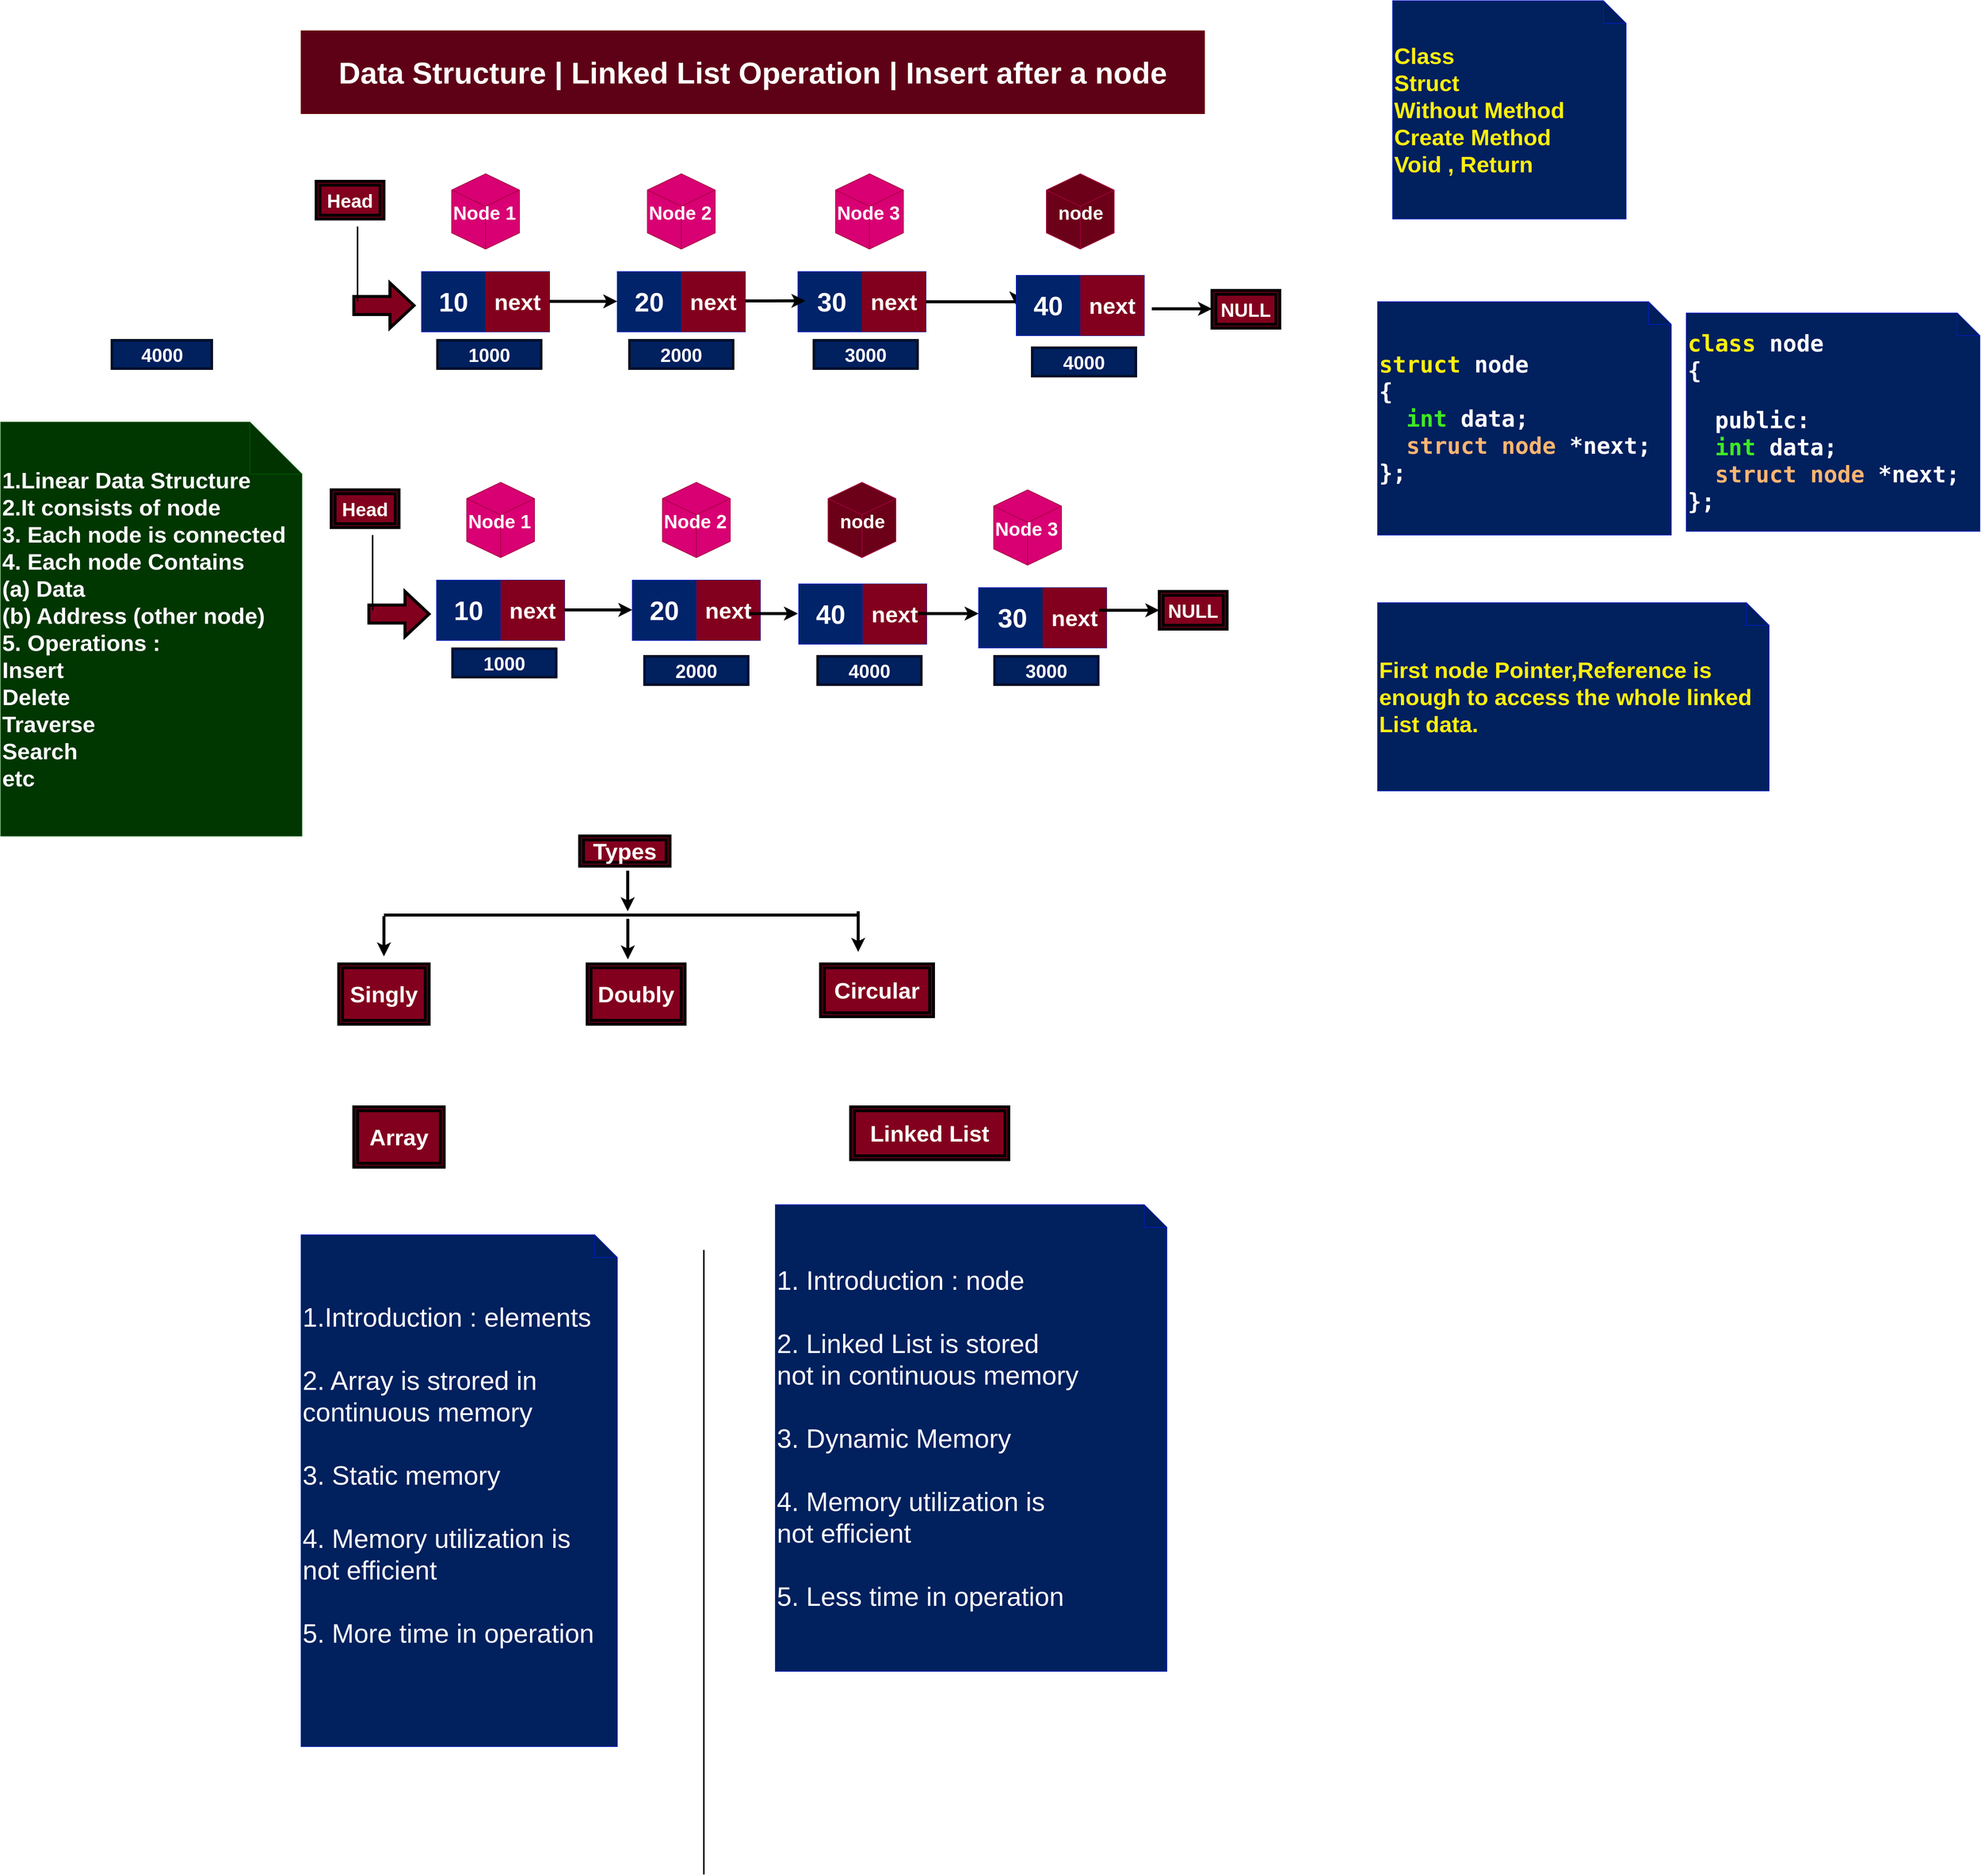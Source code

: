 <mxfile version="15.4.0" type="device"><diagram id="kLcREWV7JZikotNgGeFt" name="Page-1"><mxGraphModel dx="2586" dy="1838" grid="1" gridSize="10" guides="1" tooltips="1" connect="1" arrows="1" fold="1" page="1" pageScale="1" pageWidth="850" pageHeight="1100" math="0" shadow="0"><root><mxCell id="0"/><mxCell id="1" parent="0"/><mxCell id="FX4OYC9LNaWPf0s1jnYQ-1" value="&lt;font style=&quot;font-size: 40px&quot;&gt;&lt;b&gt;Data Structure | Linked List Operation | Insert after a node&lt;br&gt;&lt;/b&gt;&lt;/font&gt;" style="rounded=0;whiteSpace=wrap;html=1;fillColor=#5E0016;strokeColor=#6F0000;fontColor=#ffffff;" parent="1" vertex="1"><mxGeometry x="360" y="-130" width="1200" height="110" as="geometry"/></mxCell><mxCell id="FX4OYC9LNaWPf0s1jnYQ-2" value="&lt;font style=&quot;font-size: 30px&quot;&gt;&lt;b&gt;1.Linear Data Structure&amp;nbsp;&lt;br&gt;2.It consists of node&lt;br&gt;3. Each node is connected&lt;br&gt;4. Each node Contains&lt;br&gt;(a) Data&amp;nbsp;&lt;br&gt;(b) Address (other node)&lt;br&gt;5. Operations :&lt;br&gt;Insert&lt;br&gt;Delete&lt;br&gt;Traverse&lt;br&gt;Search&lt;br&gt;etc&lt;br&gt;&lt;/b&gt;&lt;/font&gt;" style="shape=note;whiteSpace=wrap;html=1;backgroundOutline=1;darkOpacity=0.05;fillColor=#003600;size=69;strokeColor=#005700;fontColor=#ffffff;align=left;" parent="1" vertex="1"><mxGeometry x="-39" y="390" width="400" height="550" as="geometry"/></mxCell><mxCell id="FX4OYC9LNaWPf0s1jnYQ-4" value="" style="shape=table;startSize=0;container=1;collapsible=0;childLayout=tableLayout;fillColor=#002369;strokeColor=#001DBC;fontColor=#ffffff;" parent="1" vertex="1"><mxGeometry x="520" y="190" width="170" height="80" as="geometry"/></mxCell><mxCell id="FX4OYC9LNaWPf0s1jnYQ-5" value="" style="shape=partialRectangle;collapsible=0;dropTarget=0;pointerEvents=0;fillColor=none;top=0;left=0;bottom=0;right=0;points=[[0,0.5],[1,0.5]];portConstraint=eastwest;" parent="FX4OYC9LNaWPf0s1jnYQ-4" vertex="1"><mxGeometry width="170" height="80" as="geometry"/></mxCell><mxCell id="FX4OYC9LNaWPf0s1jnYQ-6" value="&lt;b&gt;&lt;font style=&quot;font-size: 35px&quot; color=&quot;#ffffff&quot;&gt;10&lt;/font&gt;&lt;/b&gt;" style="shape=partialRectangle;html=1;whiteSpace=wrap;connectable=0;overflow=hidden;fillColor=none;top=0;left=0;bottom=0;right=0;pointerEvents=1;" parent="FX4OYC9LNaWPf0s1jnYQ-5" vertex="1"><mxGeometry width="85" height="80" as="geometry"><mxRectangle width="85" height="80" as="alternateBounds"/></mxGeometry></mxCell><mxCell id="FX4OYC9LNaWPf0s1jnYQ-7" value="&lt;b style=&quot;font-size: 30px&quot;&gt;next&lt;/b&gt;" style="shape=partialRectangle;html=1;whiteSpace=wrap;connectable=0;overflow=hidden;fillColor=#82001E;top=0;left=0;bottom=0;right=0;pointerEvents=1;strokeColor=#6F0000;fontColor=#ffffff;" parent="FX4OYC9LNaWPf0s1jnYQ-5" vertex="1"><mxGeometry x="85" width="85" height="80" as="geometry"><mxRectangle width="85" height="80" as="alternateBounds"/></mxGeometry></mxCell><mxCell id="FX4OYC9LNaWPf0s1jnYQ-8" value="" style="shape=table;startSize=0;container=1;collapsible=0;childLayout=tableLayout;fillColor=#002369;strokeColor=#001DBC;fontColor=#ffffff;" parent="1" vertex="1"><mxGeometry x="780" y="190" width="170" height="80" as="geometry"/></mxCell><mxCell id="FX4OYC9LNaWPf0s1jnYQ-9" value="" style="shape=partialRectangle;collapsible=0;dropTarget=0;pointerEvents=0;fillColor=none;top=0;left=0;bottom=0;right=0;points=[[0,0.5],[1,0.5]];portConstraint=eastwest;" parent="FX4OYC9LNaWPf0s1jnYQ-8" vertex="1"><mxGeometry width="170" height="80" as="geometry"/></mxCell><mxCell id="FX4OYC9LNaWPf0s1jnYQ-10" value="&lt;b&gt;&lt;font style=&quot;font-size: 35px&quot; color=&quot;#ffffff&quot;&gt;20&lt;/font&gt;&lt;/b&gt;" style="shape=partialRectangle;html=1;whiteSpace=wrap;connectable=0;overflow=hidden;fillColor=none;top=0;left=0;bottom=0;right=0;pointerEvents=1;" parent="FX4OYC9LNaWPf0s1jnYQ-9" vertex="1"><mxGeometry width="85" height="80" as="geometry"><mxRectangle width="85" height="80" as="alternateBounds"/></mxGeometry></mxCell><mxCell id="FX4OYC9LNaWPf0s1jnYQ-11" value="" style="shape=partialRectangle;html=1;whiteSpace=wrap;connectable=0;overflow=hidden;fillColor=none;top=0;left=0;bottom=0;right=0;pointerEvents=1;" parent="FX4OYC9LNaWPf0s1jnYQ-9" vertex="1"><mxGeometry x="85" width="85" height="80" as="geometry"><mxRectangle width="85" height="80" as="alternateBounds"/></mxGeometry></mxCell><mxCell id="FX4OYC9LNaWPf0s1jnYQ-12" value="" style="shape=table;startSize=0;container=1;collapsible=0;childLayout=tableLayout;fillColor=#002369;strokeColor=#001DBC;fontColor=#ffffff;" parent="1" vertex="1"><mxGeometry x="1020" y="190" width="170" height="80" as="geometry"/></mxCell><mxCell id="FX4OYC9LNaWPf0s1jnYQ-13" value="" style="shape=partialRectangle;collapsible=0;dropTarget=0;pointerEvents=0;fillColor=none;top=0;left=0;bottom=0;right=0;points=[[0,0.5],[1,0.5]];portConstraint=eastwest;" parent="FX4OYC9LNaWPf0s1jnYQ-12" vertex="1"><mxGeometry width="170" height="80" as="geometry"/></mxCell><mxCell id="FX4OYC9LNaWPf0s1jnYQ-14" value="&lt;b&gt;&lt;font style=&quot;font-size: 35px&quot; color=&quot;#ffffff&quot;&gt;30&lt;/font&gt;&lt;/b&gt;" style="shape=partialRectangle;html=1;whiteSpace=wrap;connectable=0;overflow=hidden;fillColor=none;top=0;left=0;bottom=0;right=0;pointerEvents=1;" parent="FX4OYC9LNaWPf0s1jnYQ-13" vertex="1"><mxGeometry width="90" height="80" as="geometry"><mxRectangle width="90" height="80" as="alternateBounds"/></mxGeometry></mxCell><mxCell id="FX4OYC9LNaWPf0s1jnYQ-15" value="" style="shape=partialRectangle;html=1;whiteSpace=wrap;connectable=0;overflow=hidden;fillColor=none;top=0;left=0;bottom=0;right=0;pointerEvents=1;" parent="FX4OYC9LNaWPf0s1jnYQ-13" vertex="1"><mxGeometry x="90" width="80" height="80" as="geometry"><mxRectangle width="80" height="80" as="alternateBounds"/></mxGeometry></mxCell><mxCell id="FX4OYC9LNaWPf0s1jnYQ-16" value="" style="edgeStyle=segmentEdgeStyle;endArrow=classic;html=1;rounded=0;strokeWidth=4;" parent="1" target="FX4OYC9LNaWPf0s1jnYQ-9" edge="1"><mxGeometry width="50" height="50" relative="1" as="geometry"><mxPoint x="690" y="229.5" as="sourcePoint"/><mxPoint x="770" y="230" as="targetPoint"/></mxGeometry></mxCell><mxCell id="FX4OYC9LNaWPf0s1jnYQ-17" value="&lt;font color=&quot;#ffffff&quot; size=&quot;1&quot;&gt;&lt;b style=&quot;font-size: 30px&quot;&gt;next&lt;/b&gt;&lt;/font&gt;" style="shape=partialRectangle;html=1;whiteSpace=wrap;connectable=0;overflow=hidden;fillColor=#82001E;top=0;left=0;bottom=0;right=0;pointerEvents=1;strokeColor=#6F0000;fontColor=#ffffff;" parent="1" vertex="1"><mxGeometry x="865" y="190" width="85" height="80" as="geometry"><mxRectangle width="85" height="80" as="alternateBounds"/></mxGeometry></mxCell><mxCell id="FX4OYC9LNaWPf0s1jnYQ-18" value="&lt;font color=&quot;#ffffff&quot; size=&quot;1&quot;&gt;&lt;b style=&quot;font-size: 30px&quot;&gt;next&lt;/b&gt;&lt;/font&gt;" style="shape=partialRectangle;html=1;whiteSpace=wrap;connectable=0;overflow=hidden;fillColor=#82001E;top=0;left=0;bottom=0;right=0;pointerEvents=1;strokeColor=#6F0000;fontColor=#ffffff;" parent="1" vertex="1"><mxGeometry x="1105" y="190" width="85" height="80" as="geometry"><mxRectangle width="85" height="80" as="alternateBounds"/></mxGeometry></mxCell><mxCell id="FX4OYC9LNaWPf0s1jnYQ-24" value="&lt;font style=&quot;font-size: 25px&quot; color=&quot;#ffffff&quot;&gt;Head&lt;/font&gt;" style="shape=ext;double=1;rounded=0;whiteSpace=wrap;html=1;strokeWidth=4;fillColor=#82001E;fontStyle=1" parent="1" vertex="1"><mxGeometry x="380" y="70" width="90" height="50" as="geometry"/></mxCell><mxCell id="FX4OYC9LNaWPf0s1jnYQ-25" value="&lt;font color=&quot;#ffffff&quot;&gt;&lt;span style=&quot;font-size: 25px&quot;&gt;NULL&lt;/span&gt;&lt;/font&gt;" style="shape=ext;double=1;rounded=0;whiteSpace=wrap;html=1;strokeWidth=4;fillColor=#82001E;fontStyle=1" parent="1" vertex="1"><mxGeometry x="1570" y="215" width="90" height="50" as="geometry"/></mxCell><mxCell id="FX4OYC9LNaWPf0s1jnYQ-26" value="" style="edgeStyle=segmentEdgeStyle;endArrow=classic;html=1;rounded=0;strokeWidth=4;entryX=0;entryY=0.5;entryDx=0;entryDy=0;" parent="1" edge="1" target="O2wKpN2Wz94PYRQVYfD4-2"><mxGeometry width="50" height="50" relative="1" as="geometry"><mxPoint x="1190" y="230" as="sourcePoint"/><mxPoint x="1270" y="230.5" as="targetPoint"/></mxGeometry></mxCell><mxCell id="FX4OYC9LNaWPf0s1jnYQ-28" value="&lt;font style=&quot;font-size: 30px&quot; color=&quot;#ffffff&quot;&gt;&lt;b&gt;Singly&lt;/b&gt;&lt;/font&gt;" style="shape=ext;double=1;rounded=0;whiteSpace=wrap;html=1;strokeWidth=4;fillColor=#82001E;" parent="1" vertex="1"><mxGeometry x="410" y="1110" width="120" height="80" as="geometry"/></mxCell><mxCell id="FX4OYC9LNaWPf0s1jnYQ-29" value="&lt;font style=&quot;font-size: 30px&quot; color=&quot;#ffffff&quot;&gt;&lt;b&gt;Doubly&lt;/b&gt;&lt;/font&gt;" style="shape=ext;double=1;rounded=0;whiteSpace=wrap;html=1;strokeWidth=4;fillColor=#82001E;" parent="1" vertex="1"><mxGeometry x="740" y="1110" width="130" height="80" as="geometry"/></mxCell><mxCell id="FX4OYC9LNaWPf0s1jnYQ-30" value="&lt;font style=&quot;font-size: 30px&quot; color=&quot;#ffffff&quot;&gt;&lt;b&gt;Circular&lt;/b&gt;&lt;/font&gt;" style="shape=ext;double=1;rounded=0;whiteSpace=wrap;html=1;strokeWidth=4;fillColor=#82001E;" parent="1" vertex="1"><mxGeometry x="1050" y="1110" width="150" height="70" as="geometry"/></mxCell><mxCell id="FX4OYC9LNaWPf0s1jnYQ-31" value="&lt;font style=&quot;font-size: 30px&quot; color=&quot;#ffffff&quot;&gt;&lt;b&gt;Types&lt;/b&gt;&lt;/font&gt;" style="shape=ext;double=1;rounded=0;whiteSpace=wrap;html=1;strokeWidth=4;fillColor=#82001E;" parent="1" vertex="1"><mxGeometry x="730" y="940" width="120" height="40" as="geometry"/></mxCell><mxCell id="FX4OYC9LNaWPf0s1jnYQ-32" value="" style="line;strokeWidth=4;html=1;perimeter=backbonePerimeter;points=[];outlineConnect=0;fillColor=#82001E;" parent="1" vertex="1"><mxGeometry x="470" y="1040" width="630" height="10" as="geometry"/></mxCell><mxCell id="FX4OYC9LNaWPf0s1jnYQ-33" value="" style="edgeStyle=segmentEdgeStyle;endArrow=classic;html=1;rounded=0;strokeWidth=4;" parent="1" source="FX4OYC9LNaWPf0s1jnYQ-32" edge="1"><mxGeometry width="50" height="50" relative="1" as="geometry"><mxPoint x="470" y="1050" as="sourcePoint"/><mxPoint x="470" y="1100" as="targetPoint"/></mxGeometry></mxCell><mxCell id="FX4OYC9LNaWPf0s1jnYQ-34" value="" style="edgeStyle=segmentEdgeStyle;endArrow=classic;html=1;rounded=0;strokeWidth=4;" parent="1" edge="1"><mxGeometry width="50" height="50" relative="1" as="geometry"><mxPoint x="1100" y="1040" as="sourcePoint"/><mxPoint x="1100" y="1094" as="targetPoint"/></mxGeometry></mxCell><mxCell id="FX4OYC9LNaWPf0s1jnYQ-35" value="" style="edgeStyle=segmentEdgeStyle;endArrow=classic;html=1;rounded=0;strokeWidth=4;" parent="1" edge="1"><mxGeometry width="50" height="50" relative="1" as="geometry"><mxPoint x="794" y="1050" as="sourcePoint"/><mxPoint x="794" y="1104" as="targetPoint"/></mxGeometry></mxCell><mxCell id="2EAFpjxUIgZYR22yZYQm-1" value="&lt;font style=&quot;font-size: 35px&quot;&gt;1.Introduction : elements&lt;br&gt;&lt;br&gt;2. Array is strored in continuous memory&lt;br&gt;&lt;br&gt;3. Static memory&lt;br&gt;&lt;br&gt;4. Memory utilization is&lt;br&gt;not efficient&lt;br&gt;&lt;br&gt;5. More time in operation&lt;br&gt;&lt;br&gt;&lt;/font&gt;" style="shape=note;whiteSpace=wrap;html=1;backgroundOutline=1;darkOpacity=0.05;align=left;fillColor=#00205E;strokeColor=#001DBC;fontColor=#ffffff;" parent="1" vertex="1"><mxGeometry x="360" y="1470" width="420" height="680" as="geometry"/></mxCell><mxCell id="2EAFpjxUIgZYR22yZYQm-2" value="&lt;span style=&quot;font-size: 35px&quot;&gt;&lt;br&gt;&lt;br&gt;1. Introduction : node&lt;br&gt;&lt;br&gt;2. Linked List is stored&amp;nbsp;&lt;br&gt;not in continuous memory&lt;br&gt;&lt;br&gt;3. Dynamic Memory&lt;br&gt;&lt;br&gt;&lt;/span&gt;&lt;span style=&quot;font-size: 35px&quot;&gt;4. Memory utilization is&lt;/span&gt;&lt;br style=&quot;font-size: 35px&quot;&gt;&lt;span style=&quot;font-size: 35px&quot;&gt;not efficient&lt;/span&gt;&lt;span style=&quot;font-size: 35px&quot;&gt;&amp;nbsp;&lt;br&gt;&lt;br&gt;&lt;/span&gt;&lt;span style=&quot;font-size: 35px&quot;&gt;5. Less time in operation&lt;/span&gt;&lt;br style=&quot;font-size: 35px&quot;&gt;&lt;span style=&quot;font-size: 35px&quot;&gt;&lt;br&gt;&lt;br&gt;&lt;/span&gt;" style="shape=note;whiteSpace=wrap;html=1;backgroundOutline=1;darkOpacity=0.05;fillColor=#00205E;strokeColor=#001DBC;fontColor=#ffffff;align=left;" parent="1" vertex="1"><mxGeometry x="990" y="1430" width="520" height="620" as="geometry"/></mxCell><mxCell id="2EAFpjxUIgZYR22yZYQm-3" value="" style="line;strokeWidth=2;direction=south;html=1;align=left;" parent="1" vertex="1"><mxGeometry x="890" y="1490" width="10" height="830" as="geometry"/></mxCell><mxCell id="2EAFpjxUIgZYR22yZYQm-4" value="&lt;font color=&quot;#ffffff&quot; size=&quot;1&quot;&gt;&lt;b style=&quot;font-size: 25px&quot;&gt;1000&lt;/b&gt;&lt;/font&gt;" style="shape=ext;double=1;rounded=0;whiteSpace=wrap;html=1;fillColor=#00205E;align=center;" parent="1" vertex="1"><mxGeometry x="540" y="280" width="140" height="40" as="geometry"/></mxCell><mxCell id="2EAFpjxUIgZYR22yZYQm-5" value="&lt;font color=&quot;#ffffff&quot; size=&quot;1&quot;&gt;&lt;b style=&quot;font-size: 25px&quot;&gt;2000&lt;/b&gt;&lt;/font&gt;" style="shape=ext;double=1;rounded=0;whiteSpace=wrap;html=1;fillColor=#00205E;align=center;" parent="1" vertex="1"><mxGeometry x="795" y="280" width="140" height="40" as="geometry"/></mxCell><mxCell id="2EAFpjxUIgZYR22yZYQm-6" value="&lt;font color=&quot;#ffffff&quot; size=&quot;1&quot;&gt;&lt;b style=&quot;font-size: 25px&quot;&gt;3000&lt;/b&gt;&lt;/font&gt;" style="shape=ext;double=1;rounded=0;whiteSpace=wrap;html=1;fillColor=#00205E;align=center;" parent="1" vertex="1"><mxGeometry x="1040" y="280" width="140" height="40" as="geometry"/></mxCell><mxCell id="2EAFpjxUIgZYR22yZYQm-7" value="&lt;pre style=&quot;max-height: 600px ; font-size: 30px&quot;&gt;&lt;code class=&quot;dsa hljs cpp&quot; style=&quot;font-size: 30px&quot;&gt;&lt;span class=&quot;hljs-class&quot; style=&quot;font-size: 30px&quot;&gt;&lt;font color=&quot;#ffef0f&quot;&gt;&lt;span class=&quot;hljs-keyword&quot; style=&quot;font-size: 30px&quot;&gt;struct&lt;/span&gt; &lt;/font&gt;&lt;span class=&quot;hljs-title&quot; style=&quot;font-size: 30px&quot;&gt;node&lt;/span&gt;&lt;br style=&quot;font-size: 30px&quot;&gt;{&lt;/span&gt;&lt;br style=&quot;font-size: 30px&quot;&gt;  &lt;font color=&quot;#3eea23&quot;&gt;&lt;span class=&quot;hljs-keyword&quot; style=&quot;font-size: 30px&quot;&gt;int&lt;/span&gt; &lt;/font&gt;data;&lt;br style=&quot;font-size: 30px&quot;&gt;  &lt;span class=&quot;hljs-class&quot; style=&quot;font-size: 30px&quot;&gt;&lt;font color=&quot;#ffb570&quot;&gt;&lt;span class=&quot;hljs-keyword&quot; style=&quot;font-size: 30px&quot;&gt;struct&lt;/span&gt; &lt;span class=&quot;hljs-title&quot; style=&quot;font-size: 30px&quot;&gt;node&lt;/span&gt;&lt;/font&gt; *&lt;span class=&quot;hljs-title&quot; style=&quot;font-size: 30px&quot;&gt;next&lt;/span&gt;;&lt;/span&gt;&lt;br style=&quot;font-size: 30px&quot;&gt;};&lt;/code&gt;&lt;/pre&gt;" style="shape=note;whiteSpace=wrap;html=1;backgroundOutline=1;darkOpacity=0.05;fillColor=#00205E;strokeColor=#001DBC;fontColor=#ffffff;align=left;fontSize=30;fontStyle=1" parent="1" vertex="1"><mxGeometry x="1790" y="230" width="390" height="310" as="geometry"/></mxCell><mxCell id="2EAFpjxUIgZYR22yZYQm-8" value="&lt;font style=&quot;font-size: 30px&quot; color=&quot;#ffffff&quot;&gt;&lt;b&gt;Array&lt;/b&gt;&lt;/font&gt;" style="shape=ext;double=1;rounded=0;whiteSpace=wrap;html=1;strokeWidth=4;fillColor=#82001E;" parent="1" vertex="1"><mxGeometry x="430" y="1300" width="120" height="80" as="geometry"/></mxCell><mxCell id="2EAFpjxUIgZYR22yZYQm-9" value="&lt;font style=&quot;font-size: 30px&quot; color=&quot;#ffffff&quot;&gt;&lt;b&gt;Linked List&lt;/b&gt;&lt;/font&gt;" style="shape=ext;double=1;rounded=0;whiteSpace=wrap;html=1;strokeWidth=4;fillColor=#82001E;" parent="1" vertex="1"><mxGeometry x="1090" y="1300" width="210" height="70" as="geometry"/></mxCell><mxCell id="2EAFpjxUIgZYR22yZYQm-10" value="&lt;b&gt;&lt;font style=&quot;font-size: 25px&quot;&gt;Node 1&lt;/font&gt;&lt;br&gt;&lt;/b&gt;" style="html=1;whiteSpace=wrap;shape=isoCube2;backgroundOutline=1;isoAngle=15;fontSize=30;fillColor=#d80073;align=left;strokeColor=#A50040;fontColor=#ffffff;" parent="1" vertex="1"><mxGeometry x="560" y="60" width="90" height="100" as="geometry"/></mxCell><mxCell id="2EAFpjxUIgZYR22yZYQm-13" value="&lt;b&gt;&lt;font style=&quot;font-size: 25px&quot;&gt;Node 2&lt;/font&gt;&lt;br&gt;&lt;/b&gt;" style="html=1;whiteSpace=wrap;shape=isoCube2;backgroundOutline=1;isoAngle=15;fontSize=30;fillColor=#d80073;align=left;strokeColor=#A50040;fontColor=#ffffff;" parent="1" vertex="1"><mxGeometry x="820" y="60" width="90" height="100" as="geometry"/></mxCell><mxCell id="2EAFpjxUIgZYR22yZYQm-14" value="&lt;b&gt;&lt;font style=&quot;font-size: 25px&quot;&gt;Node 3&lt;/font&gt;&lt;br&gt;&lt;/b&gt;" style="html=1;whiteSpace=wrap;shape=isoCube2;backgroundOutline=1;isoAngle=15;fontSize=30;fillColor=#d80073;align=left;strokeColor=#A50040;fontColor=#ffffff;" parent="1" vertex="1"><mxGeometry x="1070" y="60" width="90" height="100" as="geometry"/></mxCell><mxCell id="WGS0exvz3PwvDSj9ZTFY-2" value="" style="edgeStyle=segmentEdgeStyle;endArrow=classic;html=1;rounded=0;strokeWidth=4;" parent="1" edge="1"><mxGeometry width="50" height="50" relative="1" as="geometry"><mxPoint x="793.82" y="986" as="sourcePoint"/><mxPoint x="793.82" y="1040" as="targetPoint"/></mxGeometry></mxCell><mxCell id="WGS0exvz3PwvDSj9ZTFY-4" value="&lt;pre style=&quot;max-height: 600px ; font-size: 30px&quot;&gt;&lt;code class=&quot;dsa hljs cpp&quot; style=&quot;font-size: 30px&quot;&gt;&lt;span class=&quot;hljs-class&quot; style=&quot;font-size: 30px&quot;&gt;&lt;span class=&quot;hljs-title&quot; style=&quot;font-size: 30px&quot;&gt;&lt;font color=&quot;#ffef0f&quot;&gt;class &lt;/font&gt;node&lt;/span&gt;&lt;br style=&quot;font-size: 30px&quot;&gt;{&lt;/span&gt;&lt;/code&gt;&lt;/pre&gt;&lt;pre style=&quot;max-height: 600px ; font-size: 30px&quot;&gt;&lt;code class=&quot;dsa hljs cpp&quot; style=&quot;font-size: 30px&quot;&gt;  public:&lt;br style=&quot;font-size: 30px&quot;&gt;  &lt;font color=&quot;#3eea23&quot;&gt;&lt;span class=&quot;hljs-keyword&quot; style=&quot;font-size: 30px&quot;&gt;int&lt;/span&gt; &lt;/font&gt;data;&lt;br style=&quot;font-size: 30px&quot;&gt;  &lt;span class=&quot;hljs-class&quot; style=&quot;font-size: 30px&quot;&gt;&lt;font color=&quot;#ffb570&quot;&gt;&lt;span class=&quot;hljs-keyword&quot; style=&quot;font-size: 30px&quot;&gt;struct&lt;/span&gt; &lt;span class=&quot;hljs-title&quot; style=&quot;font-size: 30px&quot;&gt;node&lt;/span&gt;&lt;/font&gt; *&lt;span class=&quot;hljs-title&quot; style=&quot;font-size: 30px&quot;&gt;next&lt;/span&gt;;&lt;/span&gt;&lt;br style=&quot;font-size: 30px&quot;&gt;};&lt;/code&gt;&lt;/pre&gt;" style="shape=note;whiteSpace=wrap;html=1;backgroundOutline=1;darkOpacity=0.05;fillColor=#00205E;strokeColor=#001DBC;fontColor=#ffffff;align=left;fontSize=30;fontStyle=1" parent="1" vertex="1"><mxGeometry x="2200" y="245" width="390" height="290" as="geometry"/></mxCell><mxCell id="PQ1WcQrPwrI2mOth-DB0-1" value="&lt;font color=&quot;#ffef0f&quot;&gt;First node Pointer,Reference is enough to access the whole linked List data.&lt;/font&gt;" style="shape=note;whiteSpace=wrap;html=1;backgroundOutline=1;darkOpacity=0.05;fillColor=#00205E;strokeColor=#001DBC;fontColor=#ffffff;align=left;fontSize=30;fontStyle=1" parent="1" vertex="1"><mxGeometry x="1790" y="630" width="520" height="250" as="geometry"/></mxCell><mxCell id="O2wKpN2Wz94PYRQVYfD4-1" value="" style="shape=table;startSize=0;container=1;collapsible=0;childLayout=tableLayout;fillColor=#002369;strokeColor=#001DBC;fontColor=#ffffff;" parent="1" vertex="1"><mxGeometry x="1310" y="195" width="170" height="80" as="geometry"/></mxCell><mxCell id="O2wKpN2Wz94PYRQVYfD4-2" value="" style="shape=partialRectangle;collapsible=0;dropTarget=0;pointerEvents=0;fillColor=none;top=0;left=0;bottom=0;right=0;points=[[0,0.5],[1,0.5]];portConstraint=eastwest;" parent="O2wKpN2Wz94PYRQVYfD4-1" vertex="1"><mxGeometry width="170" height="80" as="geometry"/></mxCell><mxCell id="O2wKpN2Wz94PYRQVYfD4-3" value="&lt;b&gt;&lt;font style=&quot;font-size: 35px&quot; color=&quot;#ffffff&quot;&gt;40&lt;/font&gt;&lt;/b&gt;" style="shape=partialRectangle;html=1;whiteSpace=wrap;connectable=0;overflow=hidden;fillColor=none;top=0;left=0;bottom=0;right=0;pointerEvents=1;" parent="O2wKpN2Wz94PYRQVYfD4-2" vertex="1"><mxGeometry width="85" height="80" as="geometry"><mxRectangle width="85" height="80" as="alternateBounds"/></mxGeometry></mxCell><mxCell id="O2wKpN2Wz94PYRQVYfD4-4" value="&lt;b style=&quot;font-size: 30px&quot;&gt;next&lt;/b&gt;" style="shape=partialRectangle;html=1;whiteSpace=wrap;connectable=0;overflow=hidden;fillColor=#82001E;top=0;left=0;bottom=0;right=0;pointerEvents=1;strokeColor=#6F0000;fontColor=#ffffff;" parent="O2wKpN2Wz94PYRQVYfD4-2" vertex="1"><mxGeometry x="85" width="85" height="80" as="geometry"><mxRectangle width="85" height="80" as="alternateBounds"/></mxGeometry></mxCell><mxCell id="O2wKpN2Wz94PYRQVYfD4-5" value="&lt;font color=&quot;#ffffff&quot; size=&quot;1&quot;&gt;&lt;b style=&quot;font-size: 25px&quot;&gt;4000&lt;/b&gt;&lt;/font&gt;" style="shape=ext;double=1;rounded=0;whiteSpace=wrap;html=1;fillColor=#00205E;align=center;" parent="1" vertex="1"><mxGeometry x="107.5" y="280" width="135" height="40" as="geometry"/></mxCell><mxCell id="O2wKpN2Wz94PYRQVYfD4-7" value="&lt;b&gt;&lt;font style=&quot;font-size: 25px&quot;&gt;&amp;nbsp; node&lt;/font&gt;&lt;br&gt;&lt;/b&gt;" style="html=1;whiteSpace=wrap;shape=isoCube2;backgroundOutline=1;isoAngle=15;fontSize=30;fillColor=#6B0018;align=left;strokeColor=#A50040;fontColor=#ffffff;" parent="1" vertex="1"><mxGeometry x="1350" y="60" width="90" height="100" as="geometry"/></mxCell><mxCell id="O2wKpN2Wz94PYRQVYfD4-10" value="" style="shape=singleArrow;whiteSpace=wrap;html=1;arrowWidth=0.4;arrowSize=0.4;rounded=0;fontStyle=1;strokeWidth=4;fillColor=#82001E;" parent="1" vertex="1"><mxGeometry x="430" y="205" width="80" height="60" as="geometry"/></mxCell><mxCell id="O2wKpN2Wz94PYRQVYfD4-14" value="&lt;font color=&quot;#ffef0f&quot;&gt;Class&lt;br&gt;Struct&lt;br&gt;Without Method&lt;br&gt;Create Method&lt;br&gt;Void , Return&lt;br&gt;&lt;/font&gt;" style="shape=note;whiteSpace=wrap;html=1;backgroundOutline=1;darkOpacity=0.05;fillColor=#00205E;strokeColor=#001DBC;fontColor=#ffffff;align=left;fontSize=30;fontStyle=1" parent="1" vertex="1"><mxGeometry x="1810" y="-170" width="310" height="290" as="geometry"/></mxCell><mxCell id="O2wKpN2Wz94PYRQVYfD4-17" value="" style="line;strokeWidth=2;direction=south;html=1;fillColor=#6B0018;" parent="1" vertex="1"><mxGeometry x="430" y="130" width="10" height="100" as="geometry"/></mxCell><mxCell id="E_bYR1jMiLxIbFQFEJtZ-3" value="&lt;font color=&quot;#ffffff&quot; size=&quot;1&quot;&gt;&lt;b style=&quot;font-size: 25px&quot;&gt;4000&lt;/b&gt;&lt;/font&gt;" style="shape=ext;double=1;rounded=0;whiteSpace=wrap;html=1;fillColor=#00205E;align=center;" parent="1" vertex="1"><mxGeometry x="1330" y="290" width="140" height="40" as="geometry"/></mxCell><mxCell id="E_bYR1jMiLxIbFQFEJtZ-6" value="" style="edgeStyle=segmentEdgeStyle;endArrow=classic;html=1;rounded=0;strokeWidth=4;" parent="1" edge="1"><mxGeometry width="50" height="50" relative="1" as="geometry"><mxPoint x="1490" y="239.41" as="sourcePoint"/><mxPoint x="1570" y="239.91" as="targetPoint"/></mxGeometry></mxCell><mxCell id="rSlkiFl66dIPGthe0h9T-1" value="" style="shape=table;startSize=0;container=1;collapsible=0;childLayout=tableLayout;fillColor=#002369;strokeColor=#001DBC;fontColor=#ffffff;" vertex="1" parent="1"><mxGeometry x="540" y="600" width="170" height="80" as="geometry"/></mxCell><mxCell id="rSlkiFl66dIPGthe0h9T-2" value="" style="shape=partialRectangle;collapsible=0;dropTarget=0;pointerEvents=0;fillColor=none;top=0;left=0;bottom=0;right=0;points=[[0,0.5],[1,0.5]];portConstraint=eastwest;" vertex="1" parent="rSlkiFl66dIPGthe0h9T-1"><mxGeometry width="170" height="80" as="geometry"/></mxCell><mxCell id="rSlkiFl66dIPGthe0h9T-3" value="&lt;b&gt;&lt;font style=&quot;font-size: 35px&quot; color=&quot;#ffffff&quot;&gt;10&lt;/font&gt;&lt;/b&gt;" style="shape=partialRectangle;html=1;whiteSpace=wrap;connectable=0;overflow=hidden;fillColor=none;top=0;left=0;bottom=0;right=0;pointerEvents=1;" vertex="1" parent="rSlkiFl66dIPGthe0h9T-2"><mxGeometry width="85" height="80" as="geometry"><mxRectangle width="85" height="80" as="alternateBounds"/></mxGeometry></mxCell><mxCell id="rSlkiFl66dIPGthe0h9T-4" value="&lt;b style=&quot;font-size: 30px&quot;&gt;next&lt;/b&gt;" style="shape=partialRectangle;html=1;whiteSpace=wrap;connectable=0;overflow=hidden;fillColor=#82001E;top=0;left=0;bottom=0;right=0;pointerEvents=1;strokeColor=#6F0000;fontColor=#ffffff;" vertex="1" parent="rSlkiFl66dIPGthe0h9T-2"><mxGeometry x="85" width="85" height="80" as="geometry"><mxRectangle width="85" height="80" as="alternateBounds"/></mxGeometry></mxCell><mxCell id="rSlkiFl66dIPGthe0h9T-5" value="" style="shape=table;startSize=0;container=1;collapsible=0;childLayout=tableLayout;fillColor=#002369;strokeColor=#001DBC;fontColor=#ffffff;" vertex="1" parent="1"><mxGeometry x="800" y="600" width="170" height="80" as="geometry"/></mxCell><mxCell id="rSlkiFl66dIPGthe0h9T-6" value="" style="shape=partialRectangle;collapsible=0;dropTarget=0;pointerEvents=0;fillColor=none;top=0;left=0;bottom=0;right=0;points=[[0,0.5],[1,0.5]];portConstraint=eastwest;" vertex="1" parent="rSlkiFl66dIPGthe0h9T-5"><mxGeometry width="170" height="80" as="geometry"/></mxCell><mxCell id="rSlkiFl66dIPGthe0h9T-7" value="&lt;b&gt;&lt;font style=&quot;font-size: 35px&quot; color=&quot;#ffffff&quot;&gt;20&lt;/font&gt;&lt;/b&gt;" style="shape=partialRectangle;html=1;whiteSpace=wrap;connectable=0;overflow=hidden;fillColor=none;top=0;left=0;bottom=0;right=0;pointerEvents=1;" vertex="1" parent="rSlkiFl66dIPGthe0h9T-6"><mxGeometry width="85" height="80" as="geometry"><mxRectangle width="85" height="80" as="alternateBounds"/></mxGeometry></mxCell><mxCell id="rSlkiFl66dIPGthe0h9T-8" value="" style="shape=partialRectangle;html=1;whiteSpace=wrap;connectable=0;overflow=hidden;fillColor=none;top=0;left=0;bottom=0;right=0;pointerEvents=1;" vertex="1" parent="rSlkiFl66dIPGthe0h9T-6"><mxGeometry x="85" width="85" height="80" as="geometry"><mxRectangle width="85" height="80" as="alternateBounds"/></mxGeometry></mxCell><mxCell id="rSlkiFl66dIPGthe0h9T-9" value="" style="shape=table;startSize=0;container=1;collapsible=0;childLayout=tableLayout;fillColor=#002369;strokeColor=#001DBC;fontColor=#ffffff;" vertex="1" parent="1"><mxGeometry x="1260" y="610" width="170" height="80" as="geometry"/></mxCell><mxCell id="rSlkiFl66dIPGthe0h9T-10" value="" style="shape=partialRectangle;collapsible=0;dropTarget=0;pointerEvents=0;fillColor=none;top=0;left=0;bottom=0;right=0;points=[[0,0.5],[1,0.5]];portConstraint=eastwest;" vertex="1" parent="rSlkiFl66dIPGthe0h9T-9"><mxGeometry width="170" height="80" as="geometry"/></mxCell><mxCell id="rSlkiFl66dIPGthe0h9T-11" value="&lt;b&gt;&lt;font style=&quot;font-size: 35px&quot; color=&quot;#ffffff&quot;&gt;30&lt;/font&gt;&lt;/b&gt;" style="shape=partialRectangle;html=1;whiteSpace=wrap;connectable=0;overflow=hidden;fillColor=none;top=0;left=0;bottom=0;right=0;pointerEvents=1;" vertex="1" parent="rSlkiFl66dIPGthe0h9T-10"><mxGeometry width="90" height="80" as="geometry"><mxRectangle width="90" height="80" as="alternateBounds"/></mxGeometry></mxCell><mxCell id="rSlkiFl66dIPGthe0h9T-12" value="" style="shape=partialRectangle;html=1;whiteSpace=wrap;connectable=0;overflow=hidden;fillColor=none;top=0;left=0;bottom=0;right=0;pointerEvents=1;" vertex="1" parent="rSlkiFl66dIPGthe0h9T-10"><mxGeometry x="90" width="80" height="80" as="geometry"><mxRectangle width="80" height="80" as="alternateBounds"/></mxGeometry></mxCell><mxCell id="rSlkiFl66dIPGthe0h9T-13" value="" style="edgeStyle=segmentEdgeStyle;endArrow=classic;html=1;rounded=0;strokeWidth=4;" edge="1" parent="1" target="rSlkiFl66dIPGthe0h9T-6"><mxGeometry width="50" height="50" relative="1" as="geometry"><mxPoint x="710" y="639.5" as="sourcePoint"/><mxPoint x="790" y="640" as="targetPoint"/></mxGeometry></mxCell><mxCell id="rSlkiFl66dIPGthe0h9T-14" value="&lt;font color=&quot;#ffffff&quot; size=&quot;1&quot;&gt;&lt;b style=&quot;font-size: 30px&quot;&gt;next&lt;/b&gt;&lt;/font&gt;" style="shape=partialRectangle;html=1;whiteSpace=wrap;connectable=0;overflow=hidden;fillColor=#82001E;top=0;left=0;bottom=0;right=0;pointerEvents=1;strokeColor=#6F0000;fontColor=#ffffff;" vertex="1" parent="1"><mxGeometry x="885" y="600" width="85" height="80" as="geometry"><mxRectangle width="85" height="80" as="alternateBounds"/></mxGeometry></mxCell><mxCell id="rSlkiFl66dIPGthe0h9T-15" value="&lt;font color=&quot;#ffffff&quot; size=&quot;1&quot;&gt;&lt;b style=&quot;font-size: 30px&quot;&gt;next&lt;/b&gt;&lt;/font&gt;" style="shape=partialRectangle;html=1;whiteSpace=wrap;connectable=0;overflow=hidden;fillColor=#82001E;top=0;left=0;bottom=0;right=0;pointerEvents=1;strokeColor=#6F0000;fontColor=#ffffff;" vertex="1" parent="1"><mxGeometry x="1345" y="610" width="85" height="80" as="geometry"><mxRectangle width="85" height="80" as="alternateBounds"/></mxGeometry></mxCell><mxCell id="rSlkiFl66dIPGthe0h9T-16" value="&lt;font style=&quot;font-size: 25px&quot; color=&quot;#ffffff&quot;&gt;Head&lt;/font&gt;" style="shape=ext;double=1;rounded=0;whiteSpace=wrap;html=1;strokeWidth=4;fillColor=#82001E;fontStyle=1" vertex="1" parent="1"><mxGeometry x="400" y="480" width="90" height="50" as="geometry"/></mxCell><mxCell id="rSlkiFl66dIPGthe0h9T-17" value="&lt;font color=&quot;#ffffff&quot;&gt;&lt;span style=&quot;font-size: 25px&quot;&gt;NULL&lt;/span&gt;&lt;/font&gt;" style="shape=ext;double=1;rounded=0;whiteSpace=wrap;html=1;strokeWidth=4;fillColor=#82001E;fontStyle=1" vertex="1" parent="1"><mxGeometry x="1500" y="615" width="90" height="50" as="geometry"/></mxCell><mxCell id="rSlkiFl66dIPGthe0h9T-18" value="" style="edgeStyle=segmentEdgeStyle;endArrow=classic;html=1;rounded=0;strokeWidth=4;" edge="1" parent="1"><mxGeometry width="50" height="50" relative="1" as="geometry"><mxPoint x="1420" y="640" as="sourcePoint"/><mxPoint x="1500" y="640.5" as="targetPoint"/></mxGeometry></mxCell><mxCell id="rSlkiFl66dIPGthe0h9T-19" value="&lt;font color=&quot;#ffffff&quot; size=&quot;1&quot;&gt;&lt;b style=&quot;font-size: 25px&quot;&gt;1000&lt;/b&gt;&lt;/font&gt;" style="shape=ext;double=1;rounded=0;whiteSpace=wrap;html=1;fillColor=#00205E;align=center;" vertex="1" parent="1"><mxGeometry x="560" y="690" width="140" height="40" as="geometry"/></mxCell><mxCell id="rSlkiFl66dIPGthe0h9T-20" value="&lt;font color=&quot;#ffffff&quot; size=&quot;1&quot;&gt;&lt;b style=&quot;font-size: 25px&quot;&gt;2000&lt;/b&gt;&lt;/font&gt;" style="shape=ext;double=1;rounded=0;whiteSpace=wrap;html=1;fillColor=#00205E;align=center;" vertex="1" parent="1"><mxGeometry x="815" y="700" width="140" height="40" as="geometry"/></mxCell><mxCell id="rSlkiFl66dIPGthe0h9T-21" value="&lt;font color=&quot;#ffffff&quot; size=&quot;1&quot;&gt;&lt;b style=&quot;font-size: 25px&quot;&gt;3000&lt;/b&gt;&lt;/font&gt;" style="shape=ext;double=1;rounded=0;whiteSpace=wrap;html=1;fillColor=#00205E;align=center;" vertex="1" parent="1"><mxGeometry x="1280" y="700" width="140" height="40" as="geometry"/></mxCell><mxCell id="rSlkiFl66dIPGthe0h9T-22" value="&lt;b&gt;&lt;font style=&quot;font-size: 25px&quot;&gt;Node 1&lt;/font&gt;&lt;br&gt;&lt;/b&gt;" style="html=1;whiteSpace=wrap;shape=isoCube2;backgroundOutline=1;isoAngle=15;fontSize=30;fillColor=#d80073;align=left;strokeColor=#A50040;fontColor=#ffffff;" vertex="1" parent="1"><mxGeometry x="580" y="470" width="90" height="100" as="geometry"/></mxCell><mxCell id="rSlkiFl66dIPGthe0h9T-23" value="&lt;b&gt;&lt;font style=&quot;font-size: 25px&quot;&gt;Node 2&lt;/font&gt;&lt;br&gt;&lt;/b&gt;" style="html=1;whiteSpace=wrap;shape=isoCube2;backgroundOutline=1;isoAngle=15;fontSize=30;fillColor=#d80073;align=left;strokeColor=#A50040;fontColor=#ffffff;" vertex="1" parent="1"><mxGeometry x="840" y="470" width="90" height="100" as="geometry"/></mxCell><mxCell id="rSlkiFl66dIPGthe0h9T-24" value="&lt;b&gt;&lt;font style=&quot;font-size: 25px&quot;&gt;Node 3&lt;/font&gt;&lt;br&gt;&lt;/b&gt;" style="html=1;whiteSpace=wrap;shape=isoCube2;backgroundOutline=1;isoAngle=15;fontSize=30;fillColor=#d80073;align=left;strokeColor=#A50040;fontColor=#ffffff;" vertex="1" parent="1"><mxGeometry x="1280" y="480" width="90" height="100" as="geometry"/></mxCell><mxCell id="rSlkiFl66dIPGthe0h9T-25" value="" style="shape=table;startSize=0;container=1;collapsible=0;childLayout=tableLayout;fillColor=#002369;strokeColor=#001DBC;fontColor=#ffffff;" vertex="1" parent="1"><mxGeometry x="1021" y="605" width="170" height="80" as="geometry"/></mxCell><mxCell id="rSlkiFl66dIPGthe0h9T-26" value="" style="shape=partialRectangle;collapsible=0;dropTarget=0;pointerEvents=0;fillColor=none;top=0;left=0;bottom=0;right=0;points=[[0,0.5],[1,0.5]];portConstraint=eastwest;" vertex="1" parent="rSlkiFl66dIPGthe0h9T-25"><mxGeometry width="170" height="80" as="geometry"/></mxCell><mxCell id="rSlkiFl66dIPGthe0h9T-27" value="&lt;b&gt;&lt;font style=&quot;font-size: 35px&quot; color=&quot;#ffffff&quot;&gt;40&lt;/font&gt;&lt;/b&gt;" style="shape=partialRectangle;html=1;whiteSpace=wrap;connectable=0;overflow=hidden;fillColor=none;top=0;left=0;bottom=0;right=0;pointerEvents=1;" vertex="1" parent="rSlkiFl66dIPGthe0h9T-26"><mxGeometry width="85" height="80" as="geometry"><mxRectangle width="85" height="80" as="alternateBounds"/></mxGeometry></mxCell><mxCell id="rSlkiFl66dIPGthe0h9T-28" value="&lt;b style=&quot;font-size: 30px&quot;&gt;next&lt;/b&gt;" style="shape=partialRectangle;html=1;whiteSpace=wrap;connectable=0;overflow=hidden;fillColor=#82001E;top=0;left=0;bottom=0;right=0;pointerEvents=1;strokeColor=#6F0000;fontColor=#ffffff;" vertex="1" parent="rSlkiFl66dIPGthe0h9T-26"><mxGeometry x="85" width="85" height="80" as="geometry"><mxRectangle width="85" height="80" as="alternateBounds"/></mxGeometry></mxCell><mxCell id="rSlkiFl66dIPGthe0h9T-29" value="&lt;b&gt;&lt;font style=&quot;font-size: 25px&quot;&gt;&amp;nbsp; node&lt;/font&gt;&lt;br&gt;&lt;/b&gt;" style="html=1;whiteSpace=wrap;shape=isoCube2;backgroundOutline=1;isoAngle=15;fontSize=30;fillColor=#6B0018;align=left;strokeColor=#A50040;fontColor=#ffffff;" vertex="1" parent="1"><mxGeometry x="1060" y="470" width="90" height="100" as="geometry"/></mxCell><mxCell id="rSlkiFl66dIPGthe0h9T-30" value="" style="shape=singleArrow;whiteSpace=wrap;html=1;arrowWidth=0.4;arrowSize=0.4;rounded=0;fontStyle=1;strokeWidth=4;fillColor=#82001E;" vertex="1" parent="1"><mxGeometry x="450" y="615" width="80" height="60" as="geometry"/></mxCell><mxCell id="rSlkiFl66dIPGthe0h9T-31" value="" style="line;strokeWidth=2;direction=south;html=1;fillColor=#6B0018;" vertex="1" parent="1"><mxGeometry x="450" y="540" width="10" height="100" as="geometry"/></mxCell><mxCell id="rSlkiFl66dIPGthe0h9T-32" value="&lt;font color=&quot;#ffffff&quot; size=&quot;1&quot;&gt;&lt;b style=&quot;font-size: 25px&quot;&gt;4000&lt;/b&gt;&lt;/font&gt;" style="shape=ext;double=1;rounded=0;whiteSpace=wrap;html=1;fillColor=#00205E;align=center;" vertex="1" parent="1"><mxGeometry x="1045" y="700" width="140" height="40" as="geometry"/></mxCell><mxCell id="rSlkiFl66dIPGthe0h9T-33" value="" style="edgeStyle=segmentEdgeStyle;endArrow=classic;html=1;rounded=0;strokeWidth=4;" edge="1" parent="1"><mxGeometry width="50" height="50" relative="1" as="geometry"><mxPoint x="1180" y="644.41" as="sourcePoint"/><mxPoint x="1260" y="644.91" as="targetPoint"/></mxGeometry></mxCell><mxCell id="rSlkiFl66dIPGthe0h9T-34" value="" style="edgeStyle=segmentEdgeStyle;endArrow=classic;html=1;rounded=0;strokeWidth=4;" edge="1" parent="1"><mxGeometry width="50" height="50" relative="1" as="geometry"><mxPoint x="950" y="228.82" as="sourcePoint"/><mxPoint x="1030" y="229.32" as="targetPoint"/></mxGeometry></mxCell><mxCell id="rSlkiFl66dIPGthe0h9T-36" value="" style="edgeStyle=segmentEdgeStyle;endArrow=classic;html=1;rounded=0;strokeWidth=4;" edge="1" parent="1"><mxGeometry width="50" height="50" relative="1" as="geometry"><mxPoint x="955" y="644.41" as="sourcePoint"/><mxPoint x="1020" y="644" as="targetPoint"/></mxGeometry></mxCell></root></mxGraphModel></diagram></mxfile>